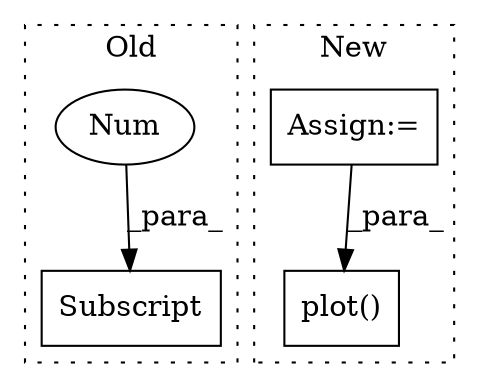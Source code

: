 digraph G {
subgraph cluster0 {
1 [label="Subscript" a="63" s="14135,0" l="18,0" shape="box"];
3 [label="Num" a="76" s="14150" l="2" shape="ellipse"];
label = "Old";
style="dotted";
}
subgraph cluster1 {
2 [label="plot()" a="75" s="18257,18417" l="48,108" shape="box"];
4 [label="Assign:=" a="68" s="18033" l="3" shape="box"];
label = "New";
style="dotted";
}
3 -> 1 [label="_para_"];
4 -> 2 [label="_para_"];
}